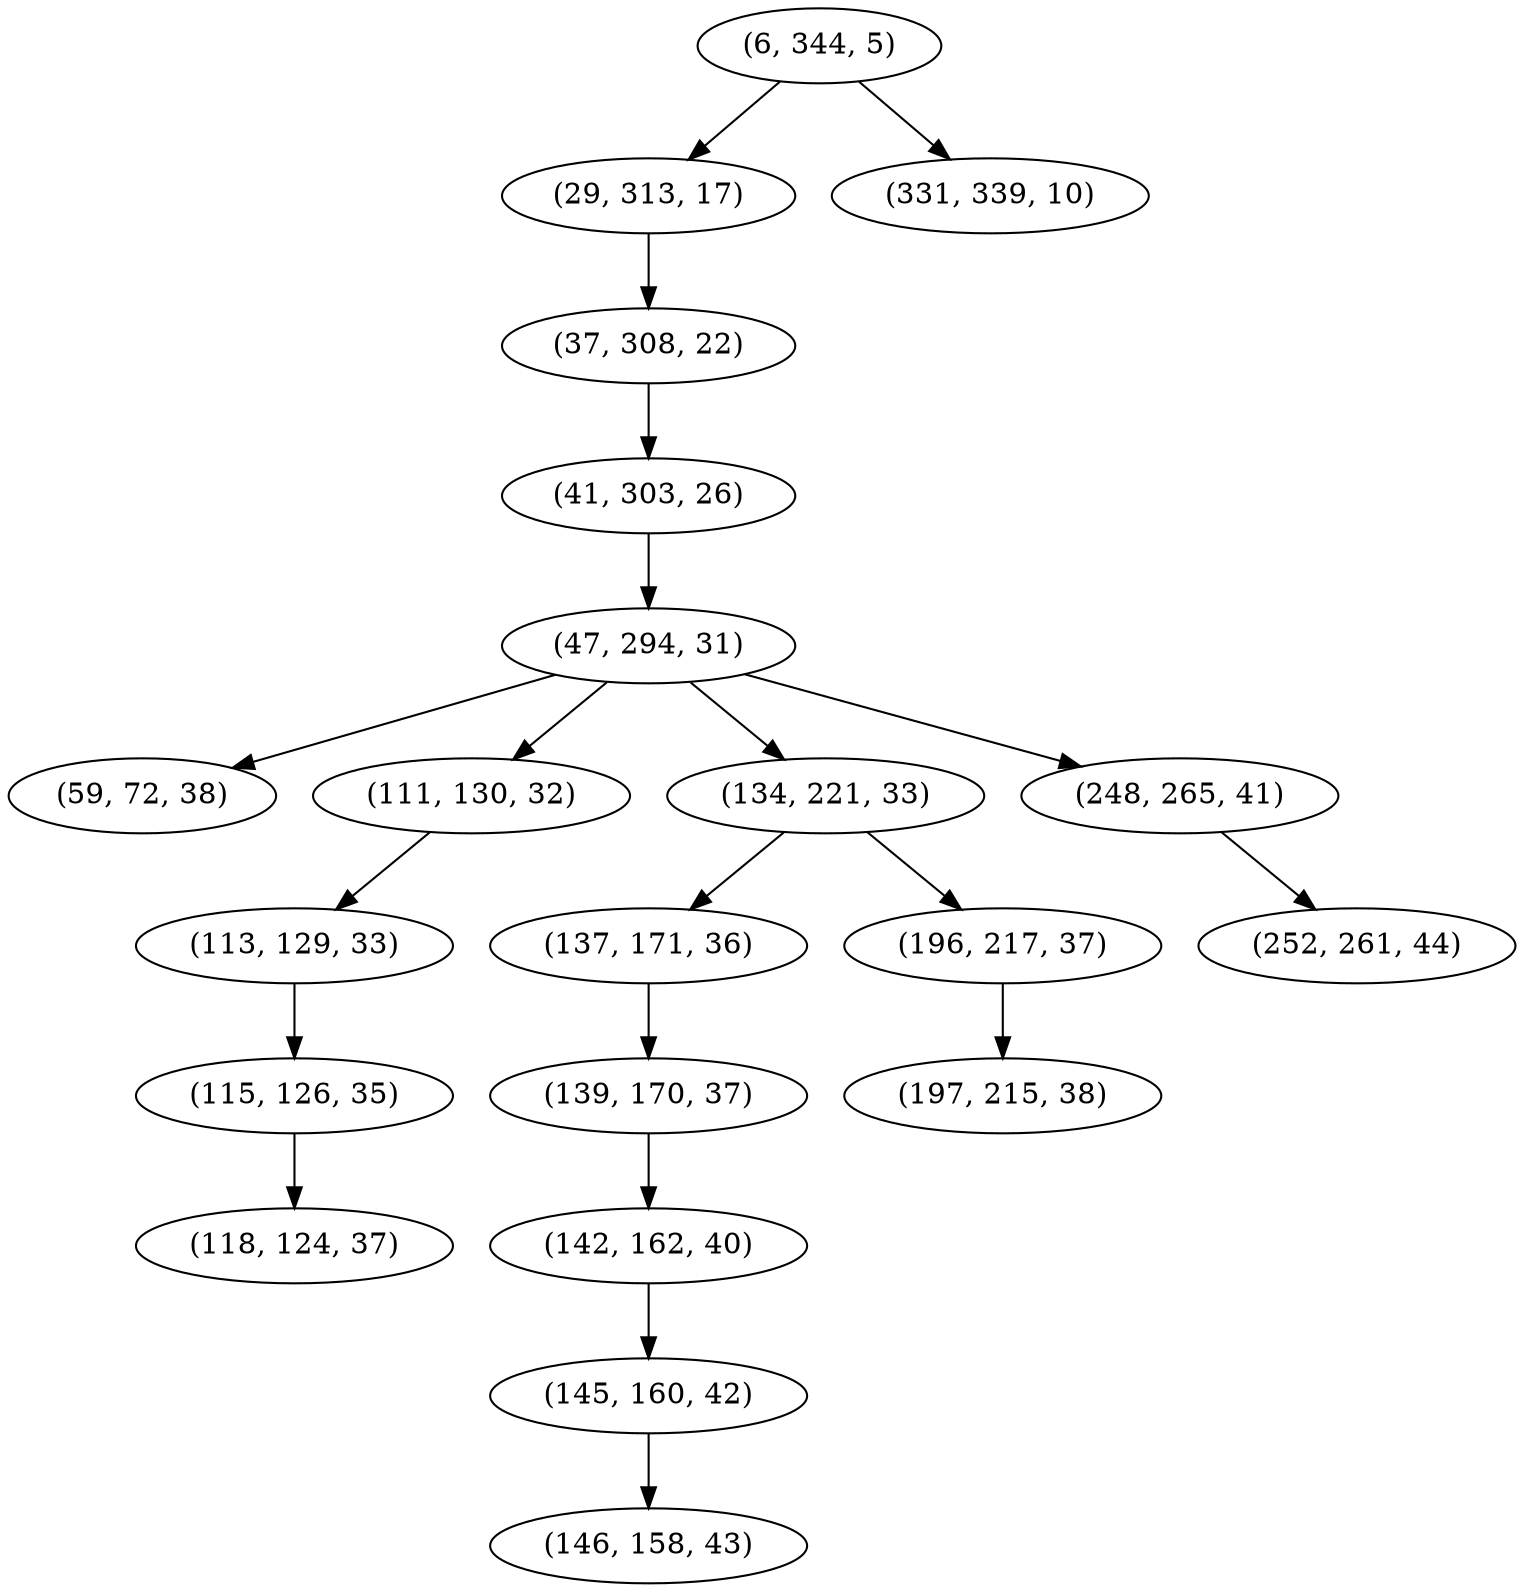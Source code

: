 digraph tree {
    "(6, 344, 5)";
    "(29, 313, 17)";
    "(37, 308, 22)";
    "(41, 303, 26)";
    "(47, 294, 31)";
    "(59, 72, 38)";
    "(111, 130, 32)";
    "(113, 129, 33)";
    "(115, 126, 35)";
    "(118, 124, 37)";
    "(134, 221, 33)";
    "(137, 171, 36)";
    "(139, 170, 37)";
    "(142, 162, 40)";
    "(145, 160, 42)";
    "(146, 158, 43)";
    "(196, 217, 37)";
    "(197, 215, 38)";
    "(248, 265, 41)";
    "(252, 261, 44)";
    "(331, 339, 10)";
    "(6, 344, 5)" -> "(29, 313, 17)";
    "(6, 344, 5)" -> "(331, 339, 10)";
    "(29, 313, 17)" -> "(37, 308, 22)";
    "(37, 308, 22)" -> "(41, 303, 26)";
    "(41, 303, 26)" -> "(47, 294, 31)";
    "(47, 294, 31)" -> "(59, 72, 38)";
    "(47, 294, 31)" -> "(111, 130, 32)";
    "(47, 294, 31)" -> "(134, 221, 33)";
    "(47, 294, 31)" -> "(248, 265, 41)";
    "(111, 130, 32)" -> "(113, 129, 33)";
    "(113, 129, 33)" -> "(115, 126, 35)";
    "(115, 126, 35)" -> "(118, 124, 37)";
    "(134, 221, 33)" -> "(137, 171, 36)";
    "(134, 221, 33)" -> "(196, 217, 37)";
    "(137, 171, 36)" -> "(139, 170, 37)";
    "(139, 170, 37)" -> "(142, 162, 40)";
    "(142, 162, 40)" -> "(145, 160, 42)";
    "(145, 160, 42)" -> "(146, 158, 43)";
    "(196, 217, 37)" -> "(197, 215, 38)";
    "(248, 265, 41)" -> "(252, 261, 44)";
}
